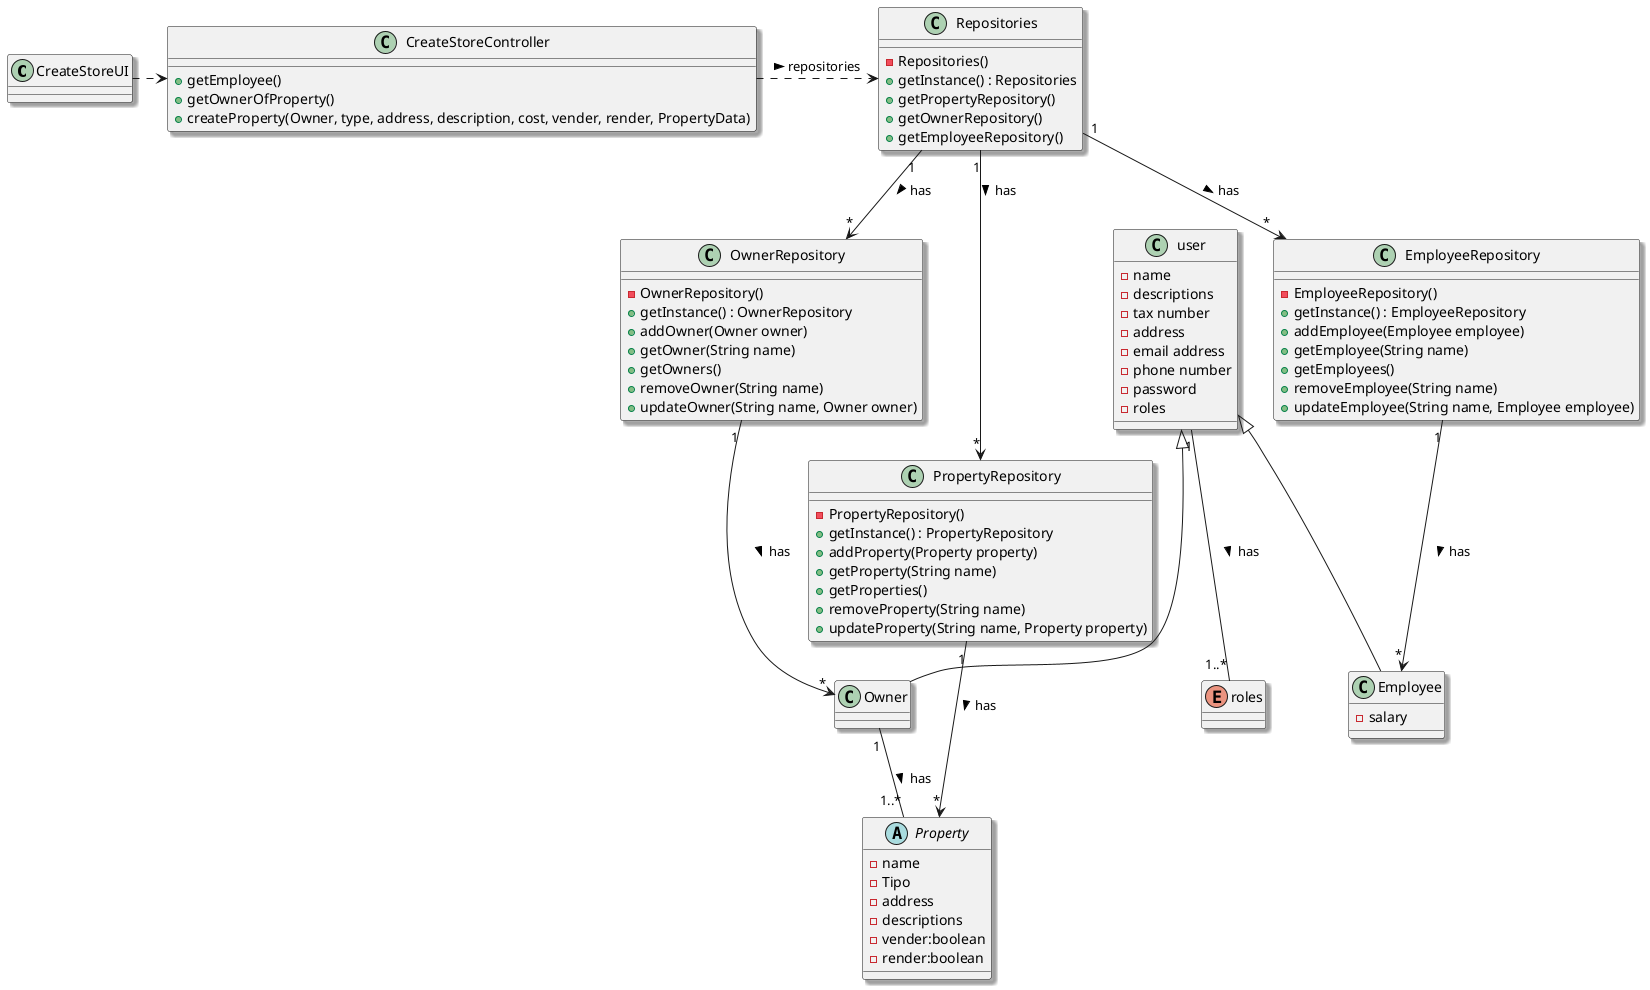 @startuml
'https://plantuml.com/class-diagram
skinparam monochrome false
skinparam packageStyle rectangle
skinparam shadowing true
top to bottom direction

class CreateStoreUI{
}

class CreateStoreController{
   + getEmployee()
   + getOwnerOfProperty()
   + createProperty(Owner, type, address, description, cost, vender, render, PropertyData)
}

class user{
    - name
    - descriptions
    - tax number
    - address
    - email address
    - phone number
    - password
    - roles

}

enum roles{

}

class Owner extends user{
}

class Employee extends user{
    -salary
}

abstract class Property {
    - name
    - Tipo
    - address
    - descriptions
    - vender:boolean
    - render:boolean
}

class Repositories {
    - Repositories()
    + getInstance() : Repositories
    + getPropertyRepository()
    + getOwnerRepository()
    + getEmployeeRepository()

}

class PropertyRepository {
    - PropertyRepository()
    + getInstance() : PropertyRepository
    + addProperty(Property property)
    + getProperty(String name)
    + getProperties()
    + removeProperty(String name)
    + updateProperty(String name, Property property)
}

class OwnerRepository {
    - OwnerRepository()
    + getInstance() : OwnerRepository
    + addOwner(Owner owner)
    + getOwner(String name)
    + getOwners()
    + removeOwner(String name)
    + updateOwner(String name, Owner owner)
}

class EmployeeRepository {
    - EmployeeRepository()
    + getInstance() : EmployeeRepository
    + addEmployee(Employee employee)
    + getEmployee(String name)
    + getEmployees()
    + removeEmployee(String name)
    + updateEmployee(String name, Employee employee)
}


CreateStoreUI .> CreateStoreController
CreateStoreController .> Repositories : repositories >
Repositories "1" --> "*" PropertyRepository : has >
Repositories "1" --> "*" OwnerRepository : has >
Repositories "1" --> "*" EmployeeRepository : has >
PropertyRepository "1" --> "*" Property : has >
OwnerRepository "1" --> "*" Owner : has >
EmployeeRepository "1" --> "*" Employee : has >
user "1"--"1..*" roles : has >
Owner "1"--"1..*" Property : has >














@enduml
